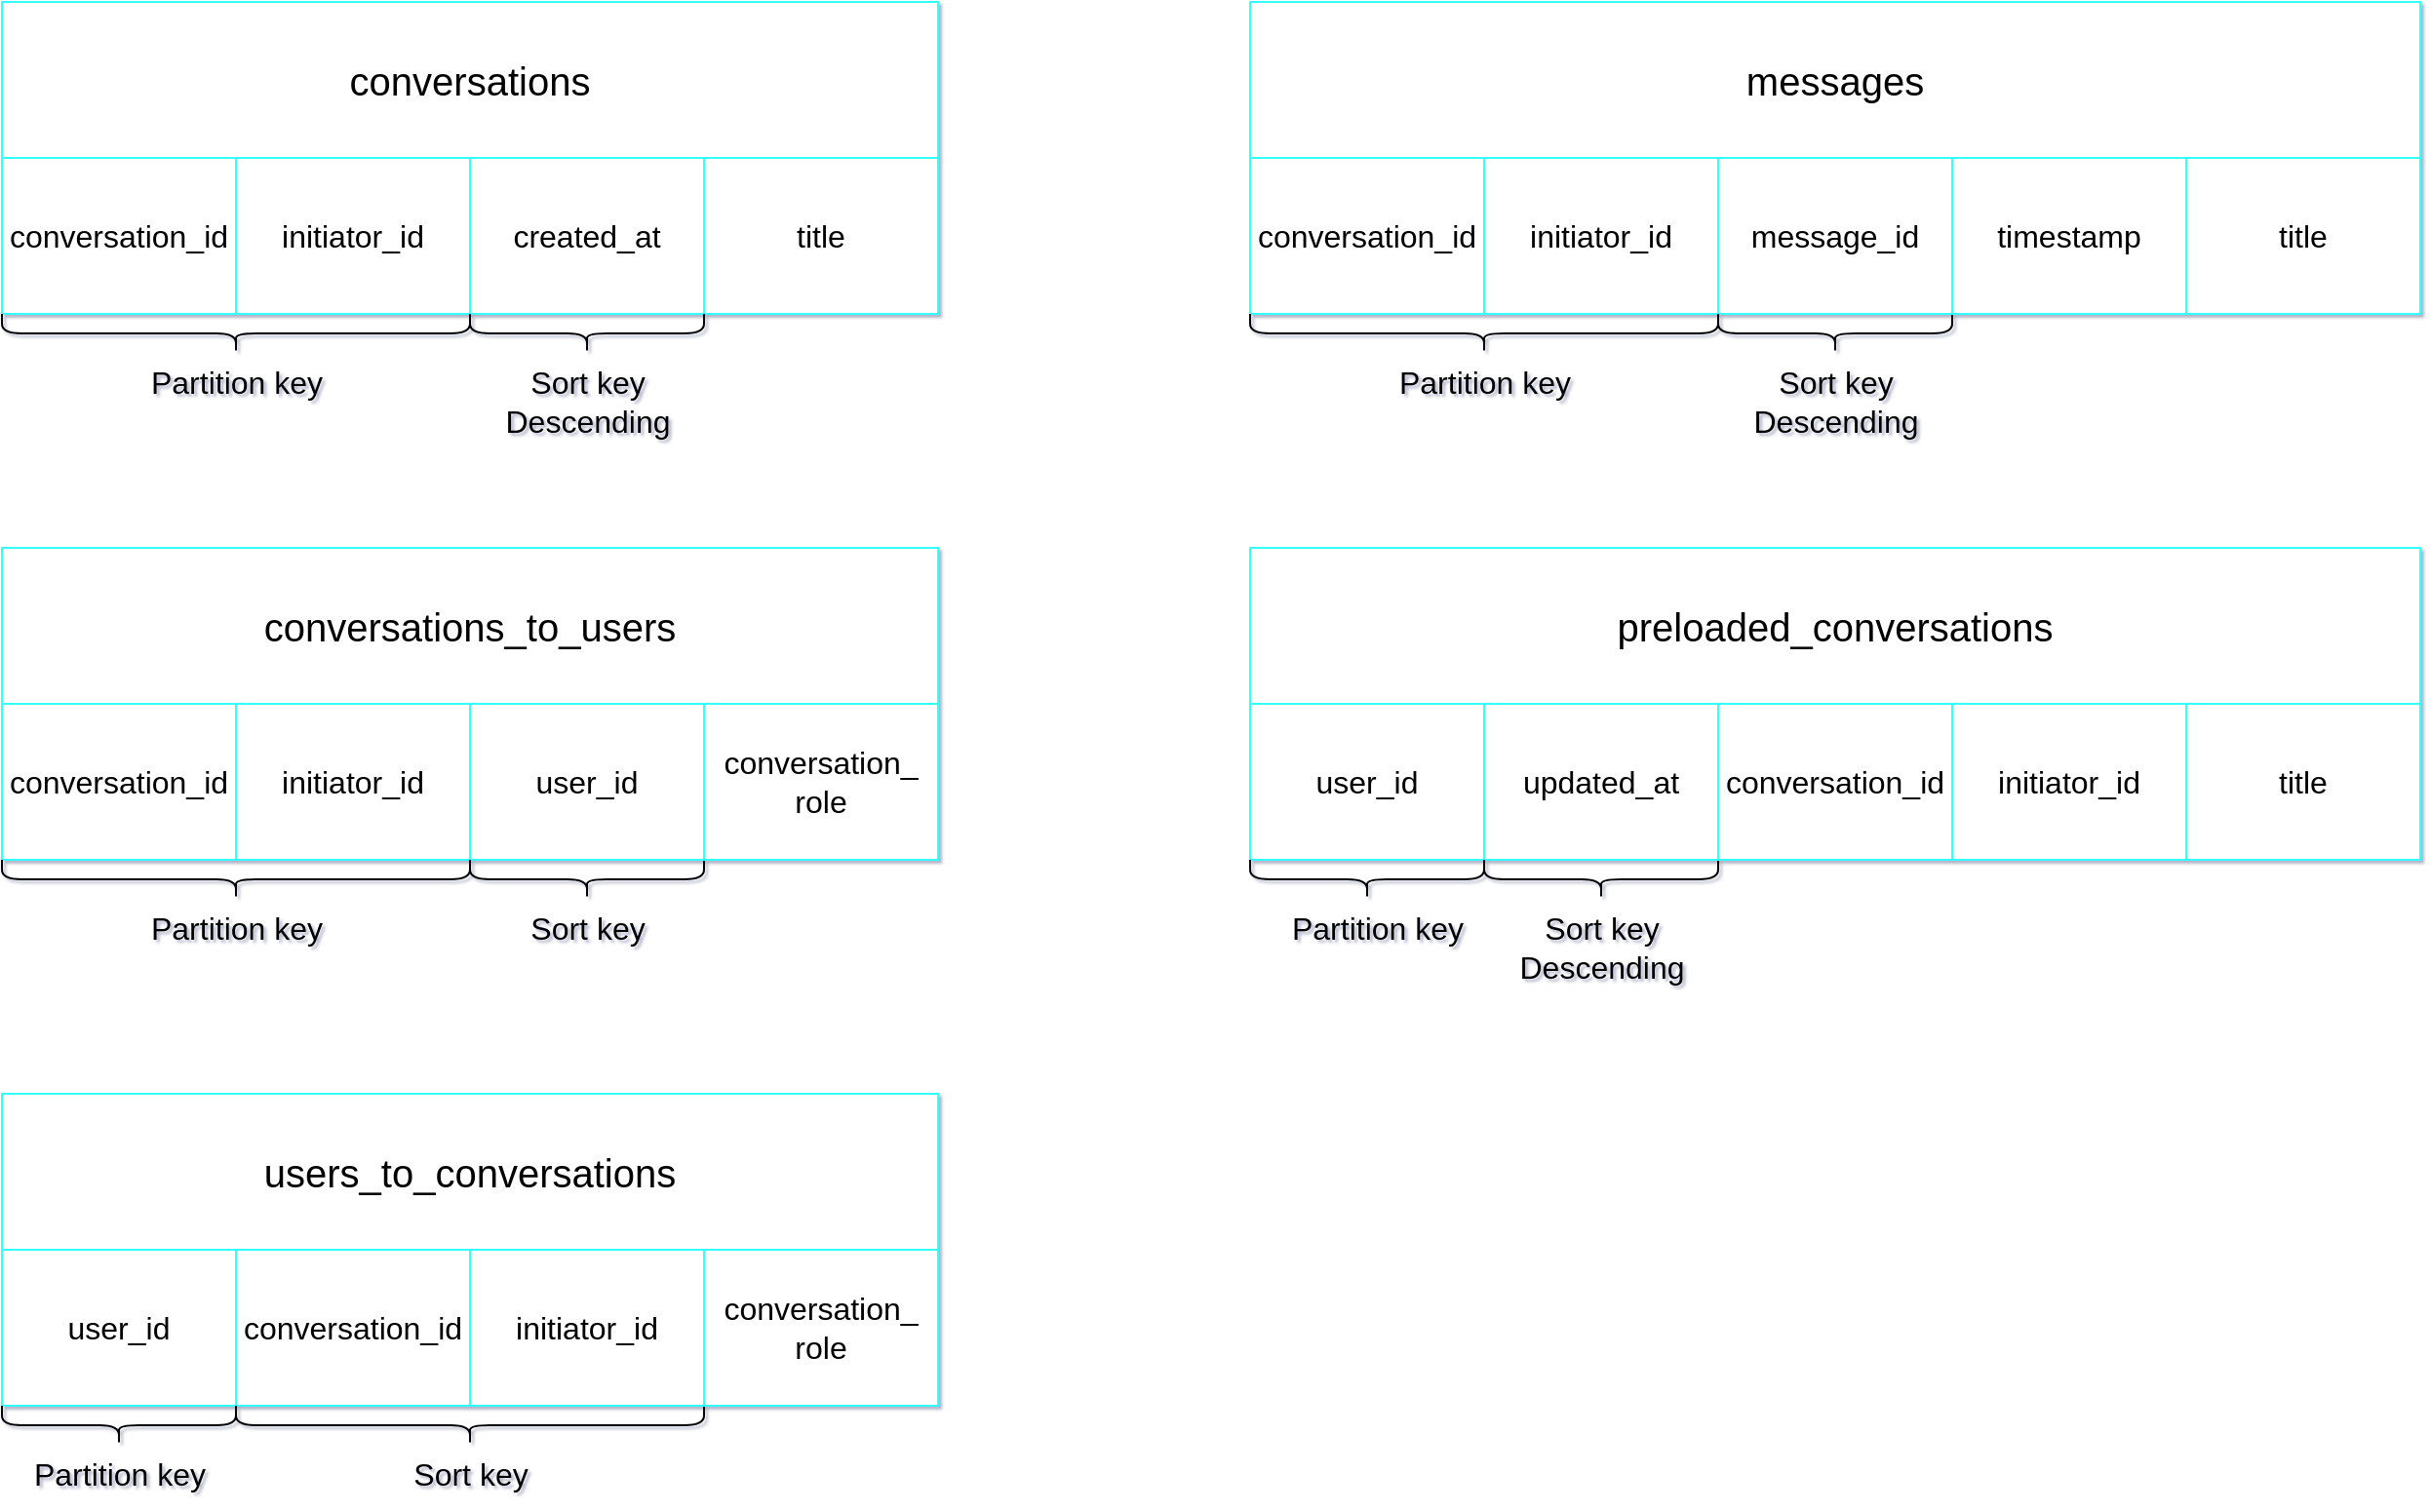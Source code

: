<mxfile version="21.2.8" type="device">
  <diagram name="Страница 1" id="OSn083bQH17FaPXFYNqJ">
    <mxGraphModel dx="1502" dy="671" grid="1" gridSize="10" guides="1" tooltips="1" connect="1" arrows="1" fold="1" page="1" pageScale="1" pageWidth="1654" pageHeight="1169" background="none" math="0" shadow="1">
      <root>
        <mxCell id="0" />
        <mxCell id="1" parent="0" />
        <mxCell id="HYofJyGd89xa3vz6gatz-1" value="conversation_id" style="rounded=0;whiteSpace=wrap;html=1;fontSize=16;strokeColor=#33FFFF;" parent="1" vertex="1">
          <mxGeometry x="80" y="160" width="120" height="80" as="geometry" />
        </mxCell>
        <mxCell id="HYofJyGd89xa3vz6gatz-2" value="initiator_id" style="rounded=0;whiteSpace=wrap;html=1;fontSize=16;strokeColor=#33FFFF;" parent="1" vertex="1">
          <mxGeometry x="200" y="160" width="120" height="80" as="geometry" />
        </mxCell>
        <mxCell id="HYofJyGd89xa3vz6gatz-4" value="&lt;font style=&quot;font-size: 20px;&quot;&gt;conversations&lt;/font&gt;" style="rounded=0;whiteSpace=wrap;html=1;fontSize=16;strokeColor=#33FFFF;" parent="1" vertex="1">
          <mxGeometry x="80" y="80" width="480" height="80" as="geometry" />
        </mxCell>
        <mxCell id="HYofJyGd89xa3vz6gatz-5" value="title" style="rounded=0;whiteSpace=wrap;html=1;fontSize=16;strokeColor=#33FFFF;" parent="1" vertex="1">
          <mxGeometry x="440" y="160" width="120" height="80" as="geometry" />
        </mxCell>
        <mxCell id="HYofJyGd89xa3vz6gatz-7" value="" style="shape=curlyBracket;whiteSpace=wrap;html=1;rounded=1;labelPosition=left;verticalLabelPosition=middle;align=right;verticalAlign=middle;fontSize=16;direction=north;" parent="1" vertex="1">
          <mxGeometry x="80" y="240" width="240" height="20" as="geometry" />
        </mxCell>
        <mxCell id="HYofJyGd89xa3vz6gatz-9" value="Partition key" style="text;html=1;align=center;verticalAlign=middle;resizable=0;points=[];autosize=1;strokeColor=none;fillColor=none;fontSize=16;" parent="1" vertex="1">
          <mxGeometry x="145" y="260" width="110" height="30" as="geometry" />
        </mxCell>
        <mxCell id="HYofJyGd89xa3vz6gatz-10" value="created_at" style="rounded=0;whiteSpace=wrap;html=1;fontSize=16;strokeColor=#33FFFF;" parent="1" vertex="1">
          <mxGeometry x="320" y="160" width="120" height="80" as="geometry" />
        </mxCell>
        <mxCell id="HYofJyGd89xa3vz6gatz-12" value="&lt;font style=&quot;font-size: 20px;&quot;&gt;conversations_to_users&lt;/font&gt;" style="rounded=0;whiteSpace=wrap;html=1;fontSize=16;strokeColor=#33FFFF;" parent="1" vertex="1">
          <mxGeometry x="80" y="360" width="480" height="80" as="geometry" />
        </mxCell>
        <mxCell id="HYofJyGd89xa3vz6gatz-13" value="conversation_id" style="rounded=0;whiteSpace=wrap;html=1;fontSize=16;strokeColor=#33FFFF;" parent="1" vertex="1">
          <mxGeometry x="80" y="440" width="120" height="80" as="geometry" />
        </mxCell>
        <mxCell id="HYofJyGd89xa3vz6gatz-14" value="initiator_id" style="rounded=0;whiteSpace=wrap;html=1;fontSize=16;strokeColor=#33FFFF;" parent="1" vertex="1">
          <mxGeometry x="200" y="440" width="120" height="80" as="geometry" />
        </mxCell>
        <mxCell id="HYofJyGd89xa3vz6gatz-15" value="" style="shape=curlyBracket;whiteSpace=wrap;html=1;rounded=1;labelPosition=left;verticalLabelPosition=middle;align=right;verticalAlign=middle;fontSize=16;direction=north;" parent="1" vertex="1">
          <mxGeometry x="80" y="520" width="240" height="20" as="geometry" />
        </mxCell>
        <mxCell id="HYofJyGd89xa3vz6gatz-16" value="Partition key" style="text;html=1;align=center;verticalAlign=middle;resizable=0;points=[];autosize=1;strokeColor=none;fillColor=none;fontSize=16;" parent="1" vertex="1">
          <mxGeometry x="145" y="540" width="110" height="30" as="geometry" />
        </mxCell>
        <mxCell id="HYofJyGd89xa3vz6gatz-17" value="user_id" style="rounded=0;whiteSpace=wrap;html=1;fontSize=16;strokeColor=#33FFFF;" parent="1" vertex="1">
          <mxGeometry x="320" y="440" width="120" height="80" as="geometry" />
        </mxCell>
        <mxCell id="HYofJyGd89xa3vz6gatz-18" value="" style="shape=curlyBracket;whiteSpace=wrap;html=1;rounded=1;labelPosition=left;verticalLabelPosition=middle;align=right;verticalAlign=middle;fontSize=16;direction=north;" parent="1" vertex="1">
          <mxGeometry x="320" y="520" width="120" height="20" as="geometry" />
        </mxCell>
        <mxCell id="HYofJyGd89xa3vz6gatz-19" value="Sort key" style="text;html=1;align=center;verticalAlign=middle;resizable=0;points=[];autosize=1;strokeColor=none;fillColor=none;fontSize=16;" parent="1" vertex="1">
          <mxGeometry x="340" y="540" width="80" height="30" as="geometry" />
        </mxCell>
        <mxCell id="HYofJyGd89xa3vz6gatz-20" value="conversation_&lt;br&gt;role" style="rounded=0;whiteSpace=wrap;html=1;fontSize=16;strokeColor=#33FFFF;" parent="1" vertex="1">
          <mxGeometry x="440" y="440" width="120" height="80" as="geometry" />
        </mxCell>
        <mxCell id="HYofJyGd89xa3vz6gatz-21" value="" style="shape=curlyBracket;whiteSpace=wrap;html=1;rounded=1;labelPosition=left;verticalLabelPosition=middle;align=right;verticalAlign=middle;fontSize=16;direction=north;" parent="1" vertex="1">
          <mxGeometry x="320" y="240" width="120" height="20" as="geometry" />
        </mxCell>
        <mxCell id="HYofJyGd89xa3vz6gatz-22" value="Sort key&lt;br&gt;Descending" style="text;html=1;align=center;verticalAlign=middle;resizable=0;points=[];autosize=1;strokeColor=none;fillColor=none;fontSize=16;" parent="1" vertex="1">
          <mxGeometry x="325" y="260" width="110" height="50" as="geometry" />
        </mxCell>
        <mxCell id="HYofJyGd89xa3vz6gatz-23" value="&lt;font style=&quot;font-size: 20px;&quot;&gt;users_to_conversations&lt;/font&gt;" style="rounded=0;whiteSpace=wrap;html=1;fontSize=16;strokeColor=#33FFFF;" parent="1" vertex="1">
          <mxGeometry x="80" y="640" width="480" height="80" as="geometry" />
        </mxCell>
        <mxCell id="HYofJyGd89xa3vz6gatz-24" value="conversation_id" style="rounded=0;whiteSpace=wrap;html=1;fontSize=16;strokeColor=#33FFFF;" parent="1" vertex="1">
          <mxGeometry x="200" y="720" width="120" height="80" as="geometry" />
        </mxCell>
        <mxCell id="HYofJyGd89xa3vz6gatz-25" value="initiator_id" style="rounded=0;whiteSpace=wrap;html=1;fontSize=16;strokeColor=#33FFFF;" parent="1" vertex="1">
          <mxGeometry x="320" y="720" width="120" height="80" as="geometry" />
        </mxCell>
        <mxCell id="HYofJyGd89xa3vz6gatz-26" value="" style="shape=curlyBracket;whiteSpace=wrap;html=1;rounded=1;labelPosition=left;verticalLabelPosition=middle;align=right;verticalAlign=middle;fontSize=16;direction=north;" parent="1" vertex="1">
          <mxGeometry x="200" y="800" width="240" height="20" as="geometry" />
        </mxCell>
        <mxCell id="HYofJyGd89xa3vz6gatz-27" value="user_id" style="rounded=0;whiteSpace=wrap;html=1;fontSize=16;strokeColor=#33FFFF;" parent="1" vertex="1">
          <mxGeometry x="80" y="720" width="120" height="80" as="geometry" />
        </mxCell>
        <mxCell id="HYofJyGd89xa3vz6gatz-28" value="" style="shape=curlyBracket;whiteSpace=wrap;html=1;rounded=1;labelPosition=left;verticalLabelPosition=middle;align=right;verticalAlign=middle;fontSize=16;direction=north;" parent="1" vertex="1">
          <mxGeometry x="80" y="800" width="120" height="20" as="geometry" />
        </mxCell>
        <mxCell id="HYofJyGd89xa3vz6gatz-29" value="conversation_&lt;br&gt;role" style="rounded=0;whiteSpace=wrap;html=1;fontSize=16;strokeColor=#33FFFF;" parent="1" vertex="1">
          <mxGeometry x="440" y="720" width="120" height="80" as="geometry" />
        </mxCell>
        <mxCell id="HYofJyGd89xa3vz6gatz-30" value="Sort key" style="text;html=1;align=center;verticalAlign=middle;resizable=0;points=[];autosize=1;strokeColor=none;fillColor=none;fontSize=16;" parent="1" vertex="1">
          <mxGeometry x="280" y="820" width="80" height="30" as="geometry" />
        </mxCell>
        <mxCell id="HYofJyGd89xa3vz6gatz-31" value="Partition key" style="text;html=1;align=center;verticalAlign=middle;resizable=0;points=[];autosize=1;strokeColor=none;fillColor=none;fontSize=16;" parent="1" vertex="1">
          <mxGeometry x="85" y="820" width="110" height="30" as="geometry" />
        </mxCell>
        <mxCell id="jQwWjpldLmfRckowhP1a-10" value="conversation_id" style="rounded=0;whiteSpace=wrap;html=1;fontSize=16;strokeColor=#33FFFF;" parent="1" vertex="1">
          <mxGeometry x="720" y="160" width="120" height="80" as="geometry" />
        </mxCell>
        <mxCell id="jQwWjpldLmfRckowhP1a-11" value="initiator_id" style="rounded=0;whiteSpace=wrap;html=1;fontSize=16;strokeColor=#33FFFF;" parent="1" vertex="1">
          <mxGeometry x="840" y="160" width="120" height="80" as="geometry" />
        </mxCell>
        <mxCell id="jQwWjpldLmfRckowhP1a-12" value="&lt;font style=&quot;font-size: 20px;&quot;&gt;messages&lt;/font&gt;" style="rounded=0;whiteSpace=wrap;html=1;fontSize=16;strokeColor=#33FFFF;" parent="1" vertex="1">
          <mxGeometry x="720" y="80" width="600" height="80" as="geometry" />
        </mxCell>
        <mxCell id="jQwWjpldLmfRckowhP1a-13" value="title" style="rounded=0;whiteSpace=wrap;html=1;fontSize=16;strokeColor=#33FFFF;" parent="1" vertex="1">
          <mxGeometry x="1200" y="160" width="120" height="80" as="geometry" />
        </mxCell>
        <mxCell id="jQwWjpldLmfRckowhP1a-14" value="" style="shape=curlyBracket;whiteSpace=wrap;html=1;rounded=1;labelPosition=left;verticalLabelPosition=middle;align=right;verticalAlign=middle;fontSize=16;direction=north;" parent="1" vertex="1">
          <mxGeometry x="720" y="240" width="240" height="20" as="geometry" />
        </mxCell>
        <mxCell id="jQwWjpldLmfRckowhP1a-15" value="Partition key" style="text;html=1;align=center;verticalAlign=middle;resizable=0;points=[];autosize=1;strokeColor=none;fillColor=none;fontSize=16;" parent="1" vertex="1">
          <mxGeometry x="785" y="260" width="110" height="30" as="geometry" />
        </mxCell>
        <mxCell id="jQwWjpldLmfRckowhP1a-16" value="message_id" style="rounded=0;whiteSpace=wrap;html=1;fontSize=16;strokeColor=#33FFFF;" parent="1" vertex="1">
          <mxGeometry x="960" y="160" width="120" height="80" as="geometry" />
        </mxCell>
        <mxCell id="jQwWjpldLmfRckowhP1a-17" value="" style="shape=curlyBracket;whiteSpace=wrap;html=1;rounded=1;labelPosition=left;verticalLabelPosition=middle;align=right;verticalAlign=middle;fontSize=16;direction=north;" parent="1" vertex="1">
          <mxGeometry x="960" y="240" width="120" height="20" as="geometry" />
        </mxCell>
        <mxCell id="jQwWjpldLmfRckowhP1a-18" value="Sort key&lt;br&gt;Descending" style="text;html=1;align=center;verticalAlign=middle;resizable=0;points=[];autosize=1;strokeColor=none;fillColor=none;fontSize=16;" parent="1" vertex="1">
          <mxGeometry x="965" y="260" width="110" height="50" as="geometry" />
        </mxCell>
        <mxCell id="jQwWjpldLmfRckowhP1a-19" value="user_id" style="rounded=0;whiteSpace=wrap;html=1;fontSize=16;strokeColor=#33FFFF;" parent="1" vertex="1">
          <mxGeometry x="720" y="440" width="120" height="80" as="geometry" />
        </mxCell>
        <mxCell id="jQwWjpldLmfRckowhP1a-20" value="initiator_id" style="rounded=0;whiteSpace=wrap;html=1;fontSize=16;strokeColor=#33FFFF;" parent="1" vertex="1">
          <mxGeometry x="1080" y="440" width="120" height="80" as="geometry" />
        </mxCell>
        <mxCell id="jQwWjpldLmfRckowhP1a-21" value="&lt;font style=&quot;font-size: 20px;&quot;&gt;preloaded_conversations&lt;/font&gt;" style="rounded=0;whiteSpace=wrap;html=1;fontSize=16;strokeColor=#33FFFF;" parent="1" vertex="1">
          <mxGeometry x="720" y="360" width="600" height="80" as="geometry" />
        </mxCell>
        <mxCell id="jQwWjpldLmfRckowhP1a-23" value="" style="shape=curlyBracket;whiteSpace=wrap;html=1;rounded=1;labelPosition=left;verticalLabelPosition=middle;align=right;verticalAlign=middle;fontSize=16;direction=north;" parent="1" vertex="1">
          <mxGeometry x="720" y="520" width="120" height="20" as="geometry" />
        </mxCell>
        <mxCell id="jQwWjpldLmfRckowhP1a-24" value="Partition key" style="text;html=1;align=center;verticalAlign=middle;resizable=0;points=[];autosize=1;strokeColor=none;fillColor=none;fontSize=16;" parent="1" vertex="1">
          <mxGeometry x="730" y="540" width="110" height="30" as="geometry" />
        </mxCell>
        <mxCell id="jQwWjpldLmfRckowhP1a-25" value="updated_at" style="rounded=0;whiteSpace=wrap;html=1;fontSize=16;strokeColor=#33FFFF;" parent="1" vertex="1">
          <mxGeometry x="840" y="440" width="120" height="80" as="geometry" />
        </mxCell>
        <mxCell id="jQwWjpldLmfRckowhP1a-26" value="" style="shape=curlyBracket;whiteSpace=wrap;html=1;rounded=1;labelPosition=left;verticalLabelPosition=middle;align=right;verticalAlign=middle;fontSize=16;direction=north;" parent="1" vertex="1">
          <mxGeometry x="840" y="520" width="120" height="20" as="geometry" />
        </mxCell>
        <mxCell id="jQwWjpldLmfRckowhP1a-27" value="Sort key&lt;br&gt;Descending" style="text;html=1;align=center;verticalAlign=middle;resizable=0;points=[];autosize=1;strokeColor=none;fillColor=none;fontSize=16;" parent="1" vertex="1">
          <mxGeometry x="845" y="540" width="110" height="50" as="geometry" />
        </mxCell>
        <mxCell id="jQwWjpldLmfRckowhP1a-29" value="conversation_id" style="rounded=0;whiteSpace=wrap;html=1;fontSize=16;strokeColor=#33FFFF;" parent="1" vertex="1">
          <mxGeometry x="960" y="440" width="120" height="80" as="geometry" />
        </mxCell>
        <mxCell id="rFdq6FkJfRvr7W29YaEb-1" value="timestamp" style="rounded=0;whiteSpace=wrap;html=1;fontSize=16;strokeColor=#33FFFF;" vertex="1" parent="1">
          <mxGeometry x="1080" y="160" width="120" height="80" as="geometry" />
        </mxCell>
        <mxCell id="rFdq6FkJfRvr7W29YaEb-4" value="title" style="rounded=0;whiteSpace=wrap;html=1;fontSize=16;strokeColor=#33FFFF;" vertex="1" parent="1">
          <mxGeometry x="1200" y="440" width="120" height="80" as="geometry" />
        </mxCell>
      </root>
    </mxGraphModel>
  </diagram>
</mxfile>
